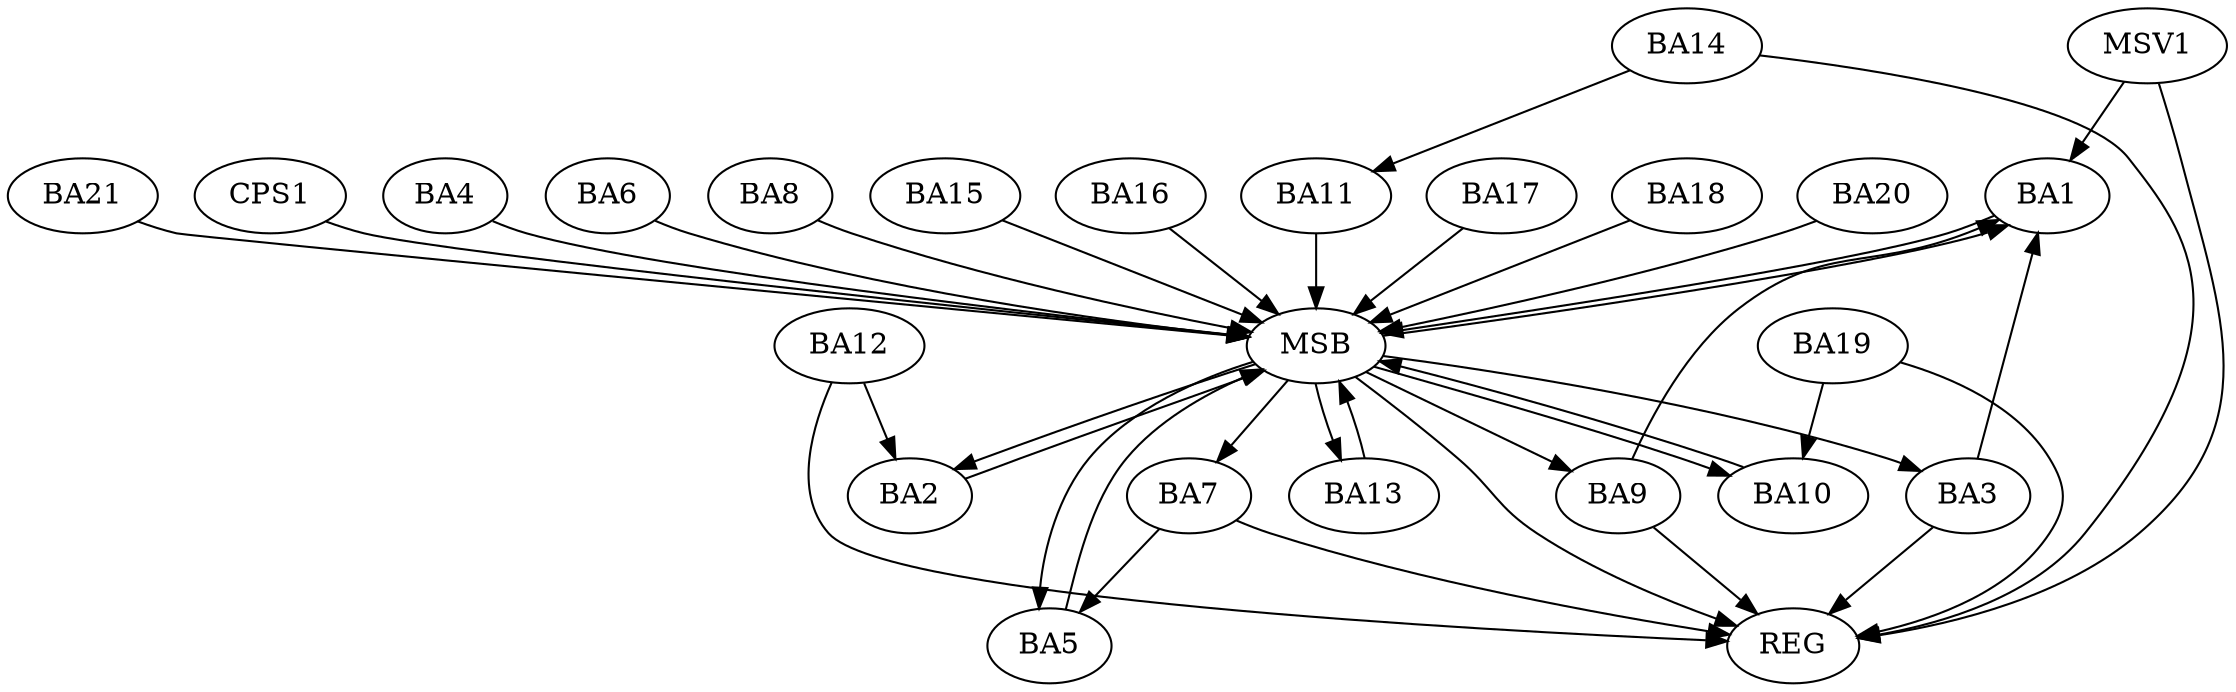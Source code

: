 strict digraph G {
  BA1 [ label="BA1" ];
  BA2 [ label="BA2" ];
  BA3 [ label="BA3" ];
  BA4 [ label="BA4" ];
  BA5 [ label="BA5" ];
  BA6 [ label="BA6" ];
  BA7 [ label="BA7" ];
  BA8 [ label="BA8" ];
  BA9 [ label="BA9" ];
  BA10 [ label="BA10" ];
  BA11 [ label="BA11" ];
  BA12 [ label="BA12" ];
  BA13 [ label="BA13" ];
  BA14 [ label="BA14" ];
  BA15 [ label="BA15" ];
  BA16 [ label="BA16" ];
  BA17 [ label="BA17" ];
  BA18 [ label="BA18" ];
  BA19 [ label="BA19" ];
  BA20 [ label="BA20" ];
  BA21 [ label="BA21" ];
  CPS1 [ label="CPS1" ];
  REG [ label="REG" ];
  MSB [ label="MSB" ];
  MSV1 [ label="MSV1" ];
  BA3 -> BA1;
  BA7 -> BA5;
  BA9 -> BA1;
  BA12 -> BA2;
  BA14 -> BA11;
  BA19 -> BA10;
  BA3 -> REG;
  BA7 -> REG;
  BA9 -> REG;
  BA12 -> REG;
  BA14 -> REG;
  BA19 -> REG;
  BA1 -> MSB;
  MSB -> BA2;
  MSB -> REG;
  BA2 -> MSB;
  MSB -> BA1;
  BA4 -> MSB;
  MSB -> BA3;
  BA5 -> MSB;
  BA6 -> MSB;
  BA8 -> MSB;
  MSB -> BA7;
  BA10 -> MSB;
  BA11 -> MSB;
  MSB -> BA9;
  BA13 -> MSB;
  BA15 -> MSB;
  BA16 -> MSB;
  MSB -> BA10;
  BA17 -> MSB;
  BA18 -> MSB;
  BA20 -> MSB;
  MSB -> BA5;
  BA21 -> MSB;
  CPS1 -> MSB;
  MSB -> BA13;
  MSV1 -> BA1;
  MSV1 -> REG;
}
